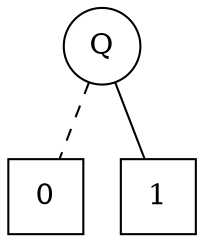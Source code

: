 digraph G {
  q [label=Q shape=circle]
	0 [shape=square]
	1 [shape=square]
	q -> 0 [arrowhead=none style=dashed]
	q -> 1 [arrowhead=none]
}
